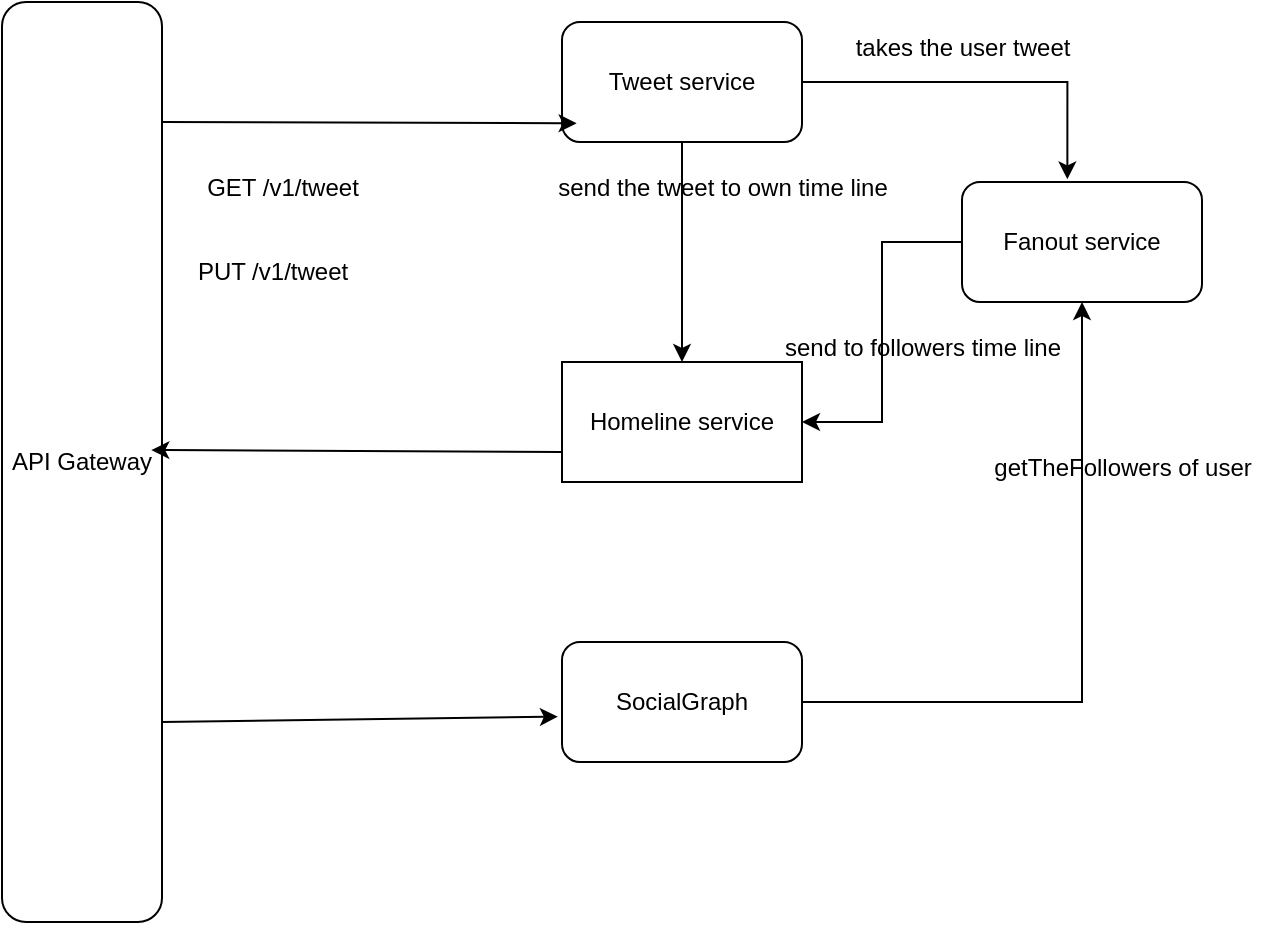 <mxfile version="25.0.3">
  <diagram name="Page-1" id="nODdowL7q6405K23EEmy">
    <mxGraphModel dx="794" dy="412" grid="1" gridSize="10" guides="1" tooltips="1" connect="1" arrows="1" fold="1" page="1" pageScale="1" pageWidth="2300" pageHeight="2300" math="0" shadow="0">
      <root>
        <mxCell id="0" />
        <mxCell id="1" parent="0" />
        <mxCell id="IQCYq30CUdbL_iy3OjNl-16" style="edgeStyle=orthogonalEdgeStyle;rounded=0;orthogonalLoop=1;jettySize=auto;html=1;" edge="1" parent="1" source="IQCYq30CUdbL_iy3OjNl-1" target="IQCYq30CUdbL_iy3OjNl-2">
          <mxGeometry relative="1" as="geometry" />
        </mxCell>
        <mxCell id="IQCYq30CUdbL_iy3OjNl-1" value="Tweet service" style="rounded=1;whiteSpace=wrap;html=1;" vertex="1" parent="1">
          <mxGeometry x="450" y="60" width="120" height="60" as="geometry" />
        </mxCell>
        <mxCell id="IQCYq30CUdbL_iy3OjNl-2" value="Homeline service" style="rounded=0;whiteSpace=wrap;html=1;" vertex="1" parent="1">
          <mxGeometry x="450" y="230" width="120" height="60" as="geometry" />
        </mxCell>
        <mxCell id="IQCYq30CUdbL_iy3OjNl-3" value="API Gateway" style="rounded=1;whiteSpace=wrap;html=1;" vertex="1" parent="1">
          <mxGeometry x="170" y="50" width="80" height="460" as="geometry" />
        </mxCell>
        <mxCell id="IQCYq30CUdbL_iy3OjNl-20" style="edgeStyle=orthogonalEdgeStyle;rounded=0;orthogonalLoop=1;jettySize=auto;html=1;entryX=1;entryY=0.5;entryDx=0;entryDy=0;" edge="1" parent="1" source="IQCYq30CUdbL_iy3OjNl-4" target="IQCYq30CUdbL_iy3OjNl-2">
          <mxGeometry relative="1" as="geometry" />
        </mxCell>
        <mxCell id="IQCYq30CUdbL_iy3OjNl-4" value="Fanout service" style="rounded=1;whiteSpace=wrap;html=1;" vertex="1" parent="1">
          <mxGeometry x="650" y="140" width="120" height="60" as="geometry" />
        </mxCell>
        <mxCell id="IQCYq30CUdbL_iy3OjNl-15" style="edgeStyle=orthogonalEdgeStyle;rounded=0;orthogonalLoop=1;jettySize=auto;html=1;entryX=0.5;entryY=1;entryDx=0;entryDy=0;" edge="1" parent="1" source="IQCYq30CUdbL_iy3OjNl-5" target="IQCYq30CUdbL_iy3OjNl-4">
          <mxGeometry relative="1" as="geometry" />
        </mxCell>
        <mxCell id="IQCYq30CUdbL_iy3OjNl-5" value="SocialGraph" style="rounded=1;whiteSpace=wrap;html=1;" vertex="1" parent="1">
          <mxGeometry x="450" y="370" width="120" height="60" as="geometry" />
        </mxCell>
        <mxCell id="IQCYq30CUdbL_iy3OjNl-6" value="" style="endArrow=classic;html=1;rounded=0;entryX=0.061;entryY=0.844;entryDx=0;entryDy=0;entryPerimeter=0;" edge="1" parent="1" target="IQCYq30CUdbL_iy3OjNl-1">
          <mxGeometry width="50" height="50" relative="1" as="geometry">
            <mxPoint x="250" y="110" as="sourcePoint" />
            <mxPoint x="300" y="60" as="targetPoint" />
          </mxGeometry>
        </mxCell>
        <mxCell id="IQCYq30CUdbL_iy3OjNl-7" value="" style="endArrow=classic;html=1;rounded=0;exitX=0;exitY=0.75;exitDx=0;exitDy=0;entryX=0.933;entryY=0.487;entryDx=0;entryDy=0;entryPerimeter=0;" edge="1" parent="1" source="IQCYq30CUdbL_iy3OjNl-2" target="IQCYq30CUdbL_iy3OjNl-3">
          <mxGeometry width="50" height="50" relative="1" as="geometry">
            <mxPoint x="380" y="240" as="sourcePoint" />
            <mxPoint x="430" y="190" as="targetPoint" />
          </mxGeometry>
        </mxCell>
        <mxCell id="IQCYq30CUdbL_iy3OjNl-8" value="" style="endArrow=classic;html=1;rounded=0;entryX=-0.017;entryY=0.622;entryDx=0;entryDy=0;entryPerimeter=0;" edge="1" parent="1" target="IQCYq30CUdbL_iy3OjNl-5">
          <mxGeometry width="50" height="50" relative="1" as="geometry">
            <mxPoint x="250" y="410" as="sourcePoint" />
            <mxPoint x="300" y="360" as="targetPoint" />
          </mxGeometry>
        </mxCell>
        <mxCell id="IQCYq30CUdbL_iy3OjNl-9" value="GET /v1/tweet" style="text;html=1;align=center;verticalAlign=middle;resizable=0;points=[];autosize=1;strokeColor=none;fillColor=none;" vertex="1" parent="1">
          <mxGeometry x="260" y="128" width="100" height="30" as="geometry" />
        </mxCell>
        <mxCell id="IQCYq30CUdbL_iy3OjNl-10" value="PUT /v1/tweet" style="text;html=1;align=center;verticalAlign=middle;resizable=0;points=[];autosize=1;strokeColor=none;fillColor=none;" vertex="1" parent="1">
          <mxGeometry x="255" y="170" width="100" height="30" as="geometry" />
        </mxCell>
        <mxCell id="IQCYq30CUdbL_iy3OjNl-13" value="getTheFollowers of user" style="text;html=1;align=center;verticalAlign=middle;resizable=0;points=[];autosize=1;strokeColor=none;fillColor=none;" vertex="1" parent="1">
          <mxGeometry x="655" y="268" width="150" height="30" as="geometry" />
        </mxCell>
        <mxCell id="IQCYq30CUdbL_iy3OjNl-18" style="edgeStyle=orthogonalEdgeStyle;rounded=0;orthogonalLoop=1;jettySize=auto;html=1;entryX=0.439;entryY=-0.022;entryDx=0;entryDy=0;entryPerimeter=0;" edge="1" parent="1" source="IQCYq30CUdbL_iy3OjNl-1" target="IQCYq30CUdbL_iy3OjNl-4">
          <mxGeometry relative="1" as="geometry" />
        </mxCell>
        <mxCell id="IQCYq30CUdbL_iy3OjNl-19" value="takes the user tweet" style="text;html=1;align=center;verticalAlign=middle;resizable=0;points=[];autosize=1;strokeColor=none;fillColor=none;" vertex="1" parent="1">
          <mxGeometry x="585" y="58" width="130" height="30" as="geometry" />
        </mxCell>
        <mxCell id="IQCYq30CUdbL_iy3OjNl-21" value="send to followers time line" style="text;html=1;align=center;verticalAlign=middle;resizable=0;points=[];autosize=1;strokeColor=none;fillColor=none;" vertex="1" parent="1">
          <mxGeometry x="550" y="208" width="160" height="30" as="geometry" />
        </mxCell>
        <mxCell id="IQCYq30CUdbL_iy3OjNl-22" value="send the tweet to own time line" style="text;html=1;align=center;verticalAlign=middle;resizable=0;points=[];autosize=1;strokeColor=none;fillColor=none;" vertex="1" parent="1">
          <mxGeometry x="435" y="128" width="190" height="30" as="geometry" />
        </mxCell>
      </root>
    </mxGraphModel>
  </diagram>
</mxfile>

